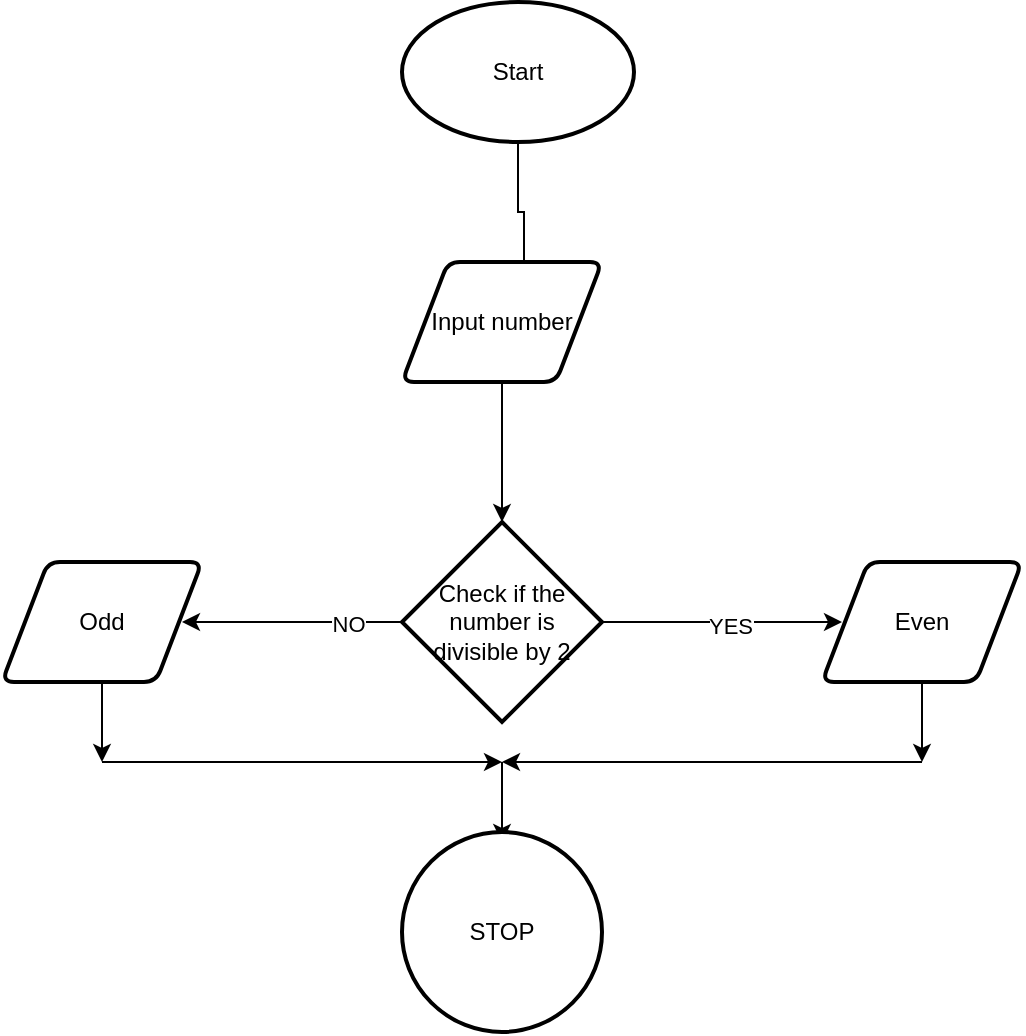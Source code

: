 <mxfile version="27.1.6">
  <diagram name="Page-1" id="VhBguyIQwRQe7k8Ecoju">
    <mxGraphModel dx="1042" dy="562" grid="1" gridSize="10" guides="1" tooltips="1" connect="1" arrows="1" fold="1" page="1" pageScale="1" pageWidth="827" pageHeight="1169" math="0" shadow="0">
      <root>
        <mxCell id="0" />
        <mxCell id="1" parent="0" />
        <mxCell id="Ec5-KTIiF-ZfDrJX26kf-4" style="edgeStyle=orthogonalEdgeStyle;rounded=0;orthogonalLoop=1;jettySize=auto;html=1;" edge="1" parent="1" source="Ec5-KTIiF-ZfDrJX26kf-3">
          <mxGeometry relative="1" as="geometry">
            <mxPoint x="400" y="260" as="targetPoint" />
            <Array as="points">
              <mxPoint x="398" y="225" />
              <mxPoint x="401" y="225" />
            </Array>
          </mxGeometry>
        </mxCell>
        <mxCell id="Ec5-KTIiF-ZfDrJX26kf-3" value="Start" style="strokeWidth=2;html=1;shape=mxgraph.flowchart.start_1;whiteSpace=wrap;rotation=0;" vertex="1" parent="1">
          <mxGeometry x="340" y="120" width="116" height="70" as="geometry" />
        </mxCell>
        <mxCell id="Ec5-KTIiF-ZfDrJX26kf-7" style="edgeStyle=orthogonalEdgeStyle;rounded=0;orthogonalLoop=1;jettySize=auto;html=1;" edge="1" parent="1" source="Ec5-KTIiF-ZfDrJX26kf-6">
          <mxGeometry relative="1" as="geometry">
            <mxPoint x="390" y="380" as="targetPoint" />
          </mxGeometry>
        </mxCell>
        <mxCell id="Ec5-KTIiF-ZfDrJX26kf-6" value="Input number" style="shape=parallelogram;html=1;strokeWidth=2;perimeter=parallelogramPerimeter;whiteSpace=wrap;rounded=1;arcSize=12;size=0.23;" vertex="1" parent="1">
          <mxGeometry x="340" y="250" width="100" height="60" as="geometry" />
        </mxCell>
        <mxCell id="Ec5-KTIiF-ZfDrJX26kf-9" style="edgeStyle=orthogonalEdgeStyle;rounded=0;orthogonalLoop=1;jettySize=auto;html=1;" edge="1" parent="1" source="Ec5-KTIiF-ZfDrJX26kf-8">
          <mxGeometry relative="1" as="geometry">
            <mxPoint x="560" y="430" as="targetPoint" />
          </mxGeometry>
        </mxCell>
        <mxCell id="Ec5-KTIiF-ZfDrJX26kf-11" value="YES" style="edgeLabel;html=1;align=center;verticalAlign=middle;resizable=0;points=[];" vertex="1" connectable="0" parent="Ec5-KTIiF-ZfDrJX26kf-9">
          <mxGeometry x="0.06" y="-1" relative="1" as="geometry">
            <mxPoint as="offset" />
          </mxGeometry>
        </mxCell>
        <mxCell id="Ec5-KTIiF-ZfDrJX26kf-10" style="edgeStyle=orthogonalEdgeStyle;rounded=0;orthogonalLoop=1;jettySize=auto;html=1;" edge="1" parent="1" source="Ec5-KTIiF-ZfDrJX26kf-8">
          <mxGeometry relative="1" as="geometry">
            <mxPoint x="230" y="430" as="targetPoint" />
          </mxGeometry>
        </mxCell>
        <mxCell id="Ec5-KTIiF-ZfDrJX26kf-12" value="NO" style="edgeLabel;html=1;align=center;verticalAlign=middle;resizable=0;points=[];" vertex="1" connectable="0" parent="Ec5-KTIiF-ZfDrJX26kf-10">
          <mxGeometry x="-0.482" y="1" relative="1" as="geometry">
            <mxPoint x="1" as="offset" />
          </mxGeometry>
        </mxCell>
        <mxCell id="Ec5-KTIiF-ZfDrJX26kf-8" value="Check if the number is divisible by 2" style="strokeWidth=2;html=1;shape=mxgraph.flowchart.decision;whiteSpace=wrap;" vertex="1" parent="1">
          <mxGeometry x="340" y="380" width="100" height="100" as="geometry" />
        </mxCell>
        <mxCell id="Ec5-KTIiF-ZfDrJX26kf-16" style="edgeStyle=orthogonalEdgeStyle;rounded=0;orthogonalLoop=1;jettySize=auto;html=1;" edge="1" parent="1" source="Ec5-KTIiF-ZfDrJX26kf-13">
          <mxGeometry relative="1" as="geometry">
            <mxPoint x="190" y="500" as="targetPoint" />
          </mxGeometry>
        </mxCell>
        <mxCell id="Ec5-KTIiF-ZfDrJX26kf-13" value="Odd" style="shape=parallelogram;html=1;strokeWidth=2;perimeter=parallelogramPerimeter;whiteSpace=wrap;rounded=1;arcSize=12;size=0.23;" vertex="1" parent="1">
          <mxGeometry x="140" y="400" width="100" height="60" as="geometry" />
        </mxCell>
        <mxCell id="Ec5-KTIiF-ZfDrJX26kf-17" style="edgeStyle=orthogonalEdgeStyle;rounded=0;orthogonalLoop=1;jettySize=auto;html=1;" edge="1" parent="1" source="Ec5-KTIiF-ZfDrJX26kf-14">
          <mxGeometry relative="1" as="geometry">
            <mxPoint x="600" y="500" as="targetPoint" />
          </mxGeometry>
        </mxCell>
        <mxCell id="Ec5-KTIiF-ZfDrJX26kf-14" value="Even" style="shape=parallelogram;html=1;strokeWidth=2;perimeter=parallelogramPerimeter;whiteSpace=wrap;rounded=1;arcSize=12;size=0.23;" vertex="1" parent="1">
          <mxGeometry x="550" y="400" width="100" height="60" as="geometry" />
        </mxCell>
        <mxCell id="Ec5-KTIiF-ZfDrJX26kf-18" value="" style="endArrow=classic;html=1;rounded=0;" edge="1" parent="1">
          <mxGeometry width="50" height="50" relative="1" as="geometry">
            <mxPoint x="190" y="500" as="sourcePoint" />
            <mxPoint x="390" y="500" as="targetPoint" />
          </mxGeometry>
        </mxCell>
        <mxCell id="Ec5-KTIiF-ZfDrJX26kf-19" value="" style="endArrow=classic;html=1;rounded=0;" edge="1" parent="1">
          <mxGeometry width="50" height="50" relative="1" as="geometry">
            <mxPoint x="600" y="500" as="sourcePoint" />
            <mxPoint x="390" y="500" as="targetPoint" />
          </mxGeometry>
        </mxCell>
        <mxCell id="Ec5-KTIiF-ZfDrJX26kf-20" value="" style="endArrow=classic;html=1;rounded=0;" edge="1" parent="1">
          <mxGeometry width="50" height="50" relative="1" as="geometry">
            <mxPoint x="390" y="500" as="sourcePoint" />
            <mxPoint x="390" y="540" as="targetPoint" />
          </mxGeometry>
        </mxCell>
        <mxCell id="Ec5-KTIiF-ZfDrJX26kf-21" value="STOP" style="strokeWidth=2;html=1;shape=mxgraph.flowchart.start_2;whiteSpace=wrap;" vertex="1" parent="1">
          <mxGeometry x="340" y="535" width="100" height="100" as="geometry" />
        </mxCell>
      </root>
    </mxGraphModel>
  </diagram>
</mxfile>

